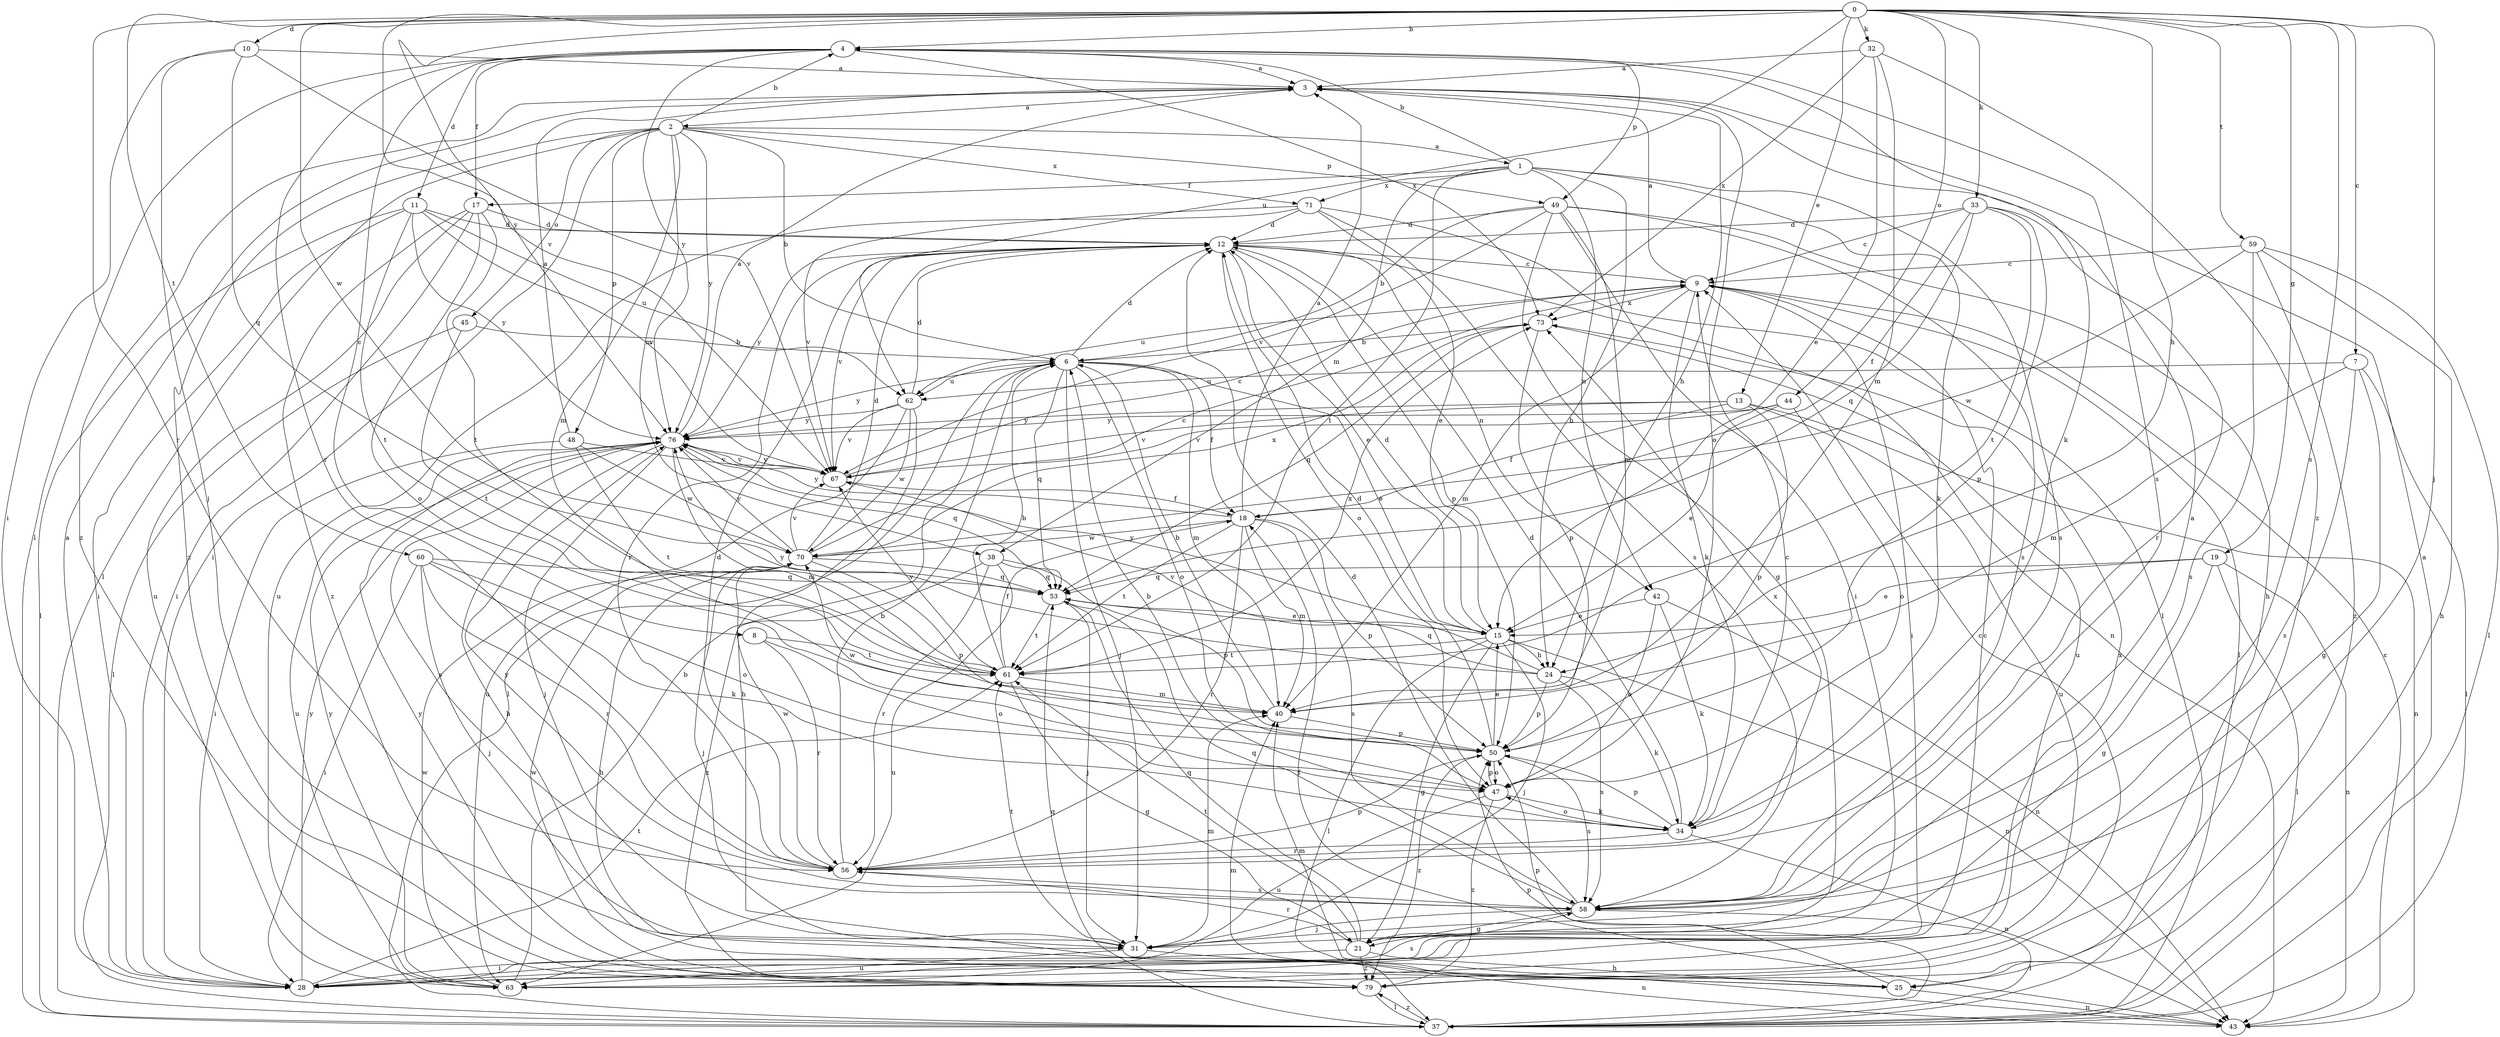 strict digraph  {
0;
1;
2;
3;
4;
6;
7;
8;
9;
10;
11;
12;
13;
15;
17;
18;
19;
21;
24;
25;
28;
31;
32;
33;
34;
37;
38;
40;
42;
43;
44;
45;
47;
48;
49;
50;
53;
56;
58;
59;
60;
61;
62;
63;
67;
70;
71;
73;
76;
79;
0 -> 4  [label=b];
0 -> 7  [label=c];
0 -> 10  [label=d];
0 -> 13  [label=e];
0 -> 19  [label=g];
0 -> 24  [label=h];
0 -> 31  [label=j];
0 -> 32  [label=k];
0 -> 33  [label=k];
0 -> 44  [label=o];
0 -> 56  [label=r];
0 -> 58  [label=s];
0 -> 59  [label=t];
0 -> 60  [label=t];
0 -> 62  [label=u];
0 -> 67  [label=v];
0 -> 70  [label=w];
0 -> 76  [label=y];
1 -> 4  [label=b];
1 -> 17  [label=f];
1 -> 24  [label=h];
1 -> 34  [label=k];
1 -> 38  [label=m];
1 -> 42  [label=n];
1 -> 58  [label=s];
1 -> 61  [label=t];
1 -> 71  [label=x];
2 -> 1  [label=a];
2 -> 4  [label=b];
2 -> 6  [label=b];
2 -> 28  [label=i];
2 -> 37  [label=l];
2 -> 38  [label=m];
2 -> 40  [label=m];
2 -> 45  [label=o];
2 -> 48  [label=p];
2 -> 49  [label=p];
2 -> 71  [label=x];
2 -> 76  [label=y];
2 -> 79  [label=z];
3 -> 2  [label=a];
3 -> 24  [label=h];
3 -> 47  [label=o];
3 -> 79  [label=z];
4 -> 3  [label=a];
4 -> 8  [label=c];
4 -> 11  [label=d];
4 -> 17  [label=f];
4 -> 34  [label=k];
4 -> 37  [label=l];
4 -> 49  [label=p];
4 -> 56  [label=r];
4 -> 58  [label=s];
4 -> 73  [label=x];
4 -> 76  [label=y];
6 -> 12  [label=d];
6 -> 15  [label=e];
6 -> 18  [label=f];
6 -> 31  [label=j];
6 -> 37  [label=l];
6 -> 40  [label=m];
6 -> 47  [label=o];
6 -> 53  [label=q];
6 -> 62  [label=u];
6 -> 76  [label=y];
7 -> 21  [label=g];
7 -> 37  [label=l];
7 -> 40  [label=m];
7 -> 58  [label=s];
7 -> 62  [label=u];
8 -> 47  [label=o];
8 -> 56  [label=r];
8 -> 61  [label=t];
9 -> 3  [label=a];
9 -> 28  [label=i];
9 -> 34  [label=k];
9 -> 37  [label=l];
9 -> 40  [label=m];
9 -> 62  [label=u];
9 -> 73  [label=x];
10 -> 3  [label=a];
10 -> 28  [label=i];
10 -> 31  [label=j];
10 -> 53  [label=q];
10 -> 67  [label=v];
11 -> 12  [label=d];
11 -> 28  [label=i];
11 -> 37  [label=l];
11 -> 61  [label=t];
11 -> 62  [label=u];
11 -> 67  [label=v];
11 -> 76  [label=y];
12 -> 9  [label=c];
12 -> 15  [label=e];
12 -> 42  [label=n];
12 -> 43  [label=n];
12 -> 47  [label=o];
12 -> 50  [label=p];
12 -> 56  [label=r];
12 -> 67  [label=v];
12 -> 76  [label=y];
13 -> 18  [label=f];
13 -> 43  [label=n];
13 -> 50  [label=p];
13 -> 63  [label=u];
13 -> 67  [label=v];
13 -> 76  [label=y];
15 -> 12  [label=d];
15 -> 21  [label=g];
15 -> 24  [label=h];
15 -> 31  [label=j];
15 -> 37  [label=l];
15 -> 43  [label=n];
15 -> 61  [label=t];
15 -> 76  [label=y];
17 -> 12  [label=d];
17 -> 28  [label=i];
17 -> 47  [label=o];
17 -> 61  [label=t];
17 -> 63  [label=u];
17 -> 79  [label=z];
18 -> 3  [label=a];
18 -> 40  [label=m];
18 -> 50  [label=p];
18 -> 56  [label=r];
18 -> 58  [label=s];
18 -> 61  [label=t];
18 -> 70  [label=w];
18 -> 76  [label=y];
19 -> 15  [label=e];
19 -> 21  [label=g];
19 -> 37  [label=l];
19 -> 43  [label=n];
19 -> 53  [label=q];
21 -> 25  [label=h];
21 -> 28  [label=i];
21 -> 53  [label=q];
21 -> 56  [label=r];
21 -> 61  [label=t];
21 -> 79  [label=z];
24 -> 34  [label=k];
24 -> 50  [label=p];
24 -> 53  [label=q];
24 -> 58  [label=s];
24 -> 67  [label=v];
24 -> 76  [label=y];
25 -> 40  [label=m];
25 -> 43  [label=n];
25 -> 50  [label=p];
28 -> 3  [label=a];
28 -> 9  [label=c];
28 -> 58  [label=s];
28 -> 61  [label=t];
28 -> 73  [label=x];
28 -> 76  [label=y];
31 -> 3  [label=a];
31 -> 40  [label=m];
31 -> 43  [label=n];
31 -> 61  [label=t];
31 -> 63  [label=u];
32 -> 3  [label=a];
32 -> 15  [label=e];
32 -> 40  [label=m];
32 -> 73  [label=x];
32 -> 79  [label=z];
33 -> 9  [label=c];
33 -> 12  [label=d];
33 -> 18  [label=f];
33 -> 50  [label=p];
33 -> 53  [label=q];
33 -> 56  [label=r];
33 -> 61  [label=t];
34 -> 6  [label=b];
34 -> 9  [label=c];
34 -> 12  [label=d];
34 -> 43  [label=n];
34 -> 47  [label=o];
34 -> 50  [label=p];
34 -> 56  [label=r];
37 -> 3  [label=a];
37 -> 50  [label=p];
37 -> 53  [label=q];
37 -> 79  [label=z];
38 -> 50  [label=p];
38 -> 53  [label=q];
38 -> 56  [label=r];
38 -> 63  [label=u];
38 -> 79  [label=z];
40 -> 6  [label=b];
40 -> 50  [label=p];
42 -> 15  [label=e];
42 -> 34  [label=k];
42 -> 43  [label=n];
42 -> 47  [label=o];
43 -> 9  [label=c];
43 -> 18  [label=f];
43 -> 40  [label=m];
44 -> 15  [label=e];
44 -> 47  [label=o];
44 -> 67  [label=v];
44 -> 76  [label=y];
45 -> 6  [label=b];
45 -> 37  [label=l];
45 -> 61  [label=t];
47 -> 34  [label=k];
47 -> 50  [label=p];
47 -> 63  [label=u];
47 -> 79  [label=z];
48 -> 3  [label=a];
48 -> 28  [label=i];
48 -> 61  [label=t];
48 -> 67  [label=v];
48 -> 70  [label=w];
49 -> 6  [label=b];
49 -> 12  [label=d];
49 -> 21  [label=g];
49 -> 25  [label=h];
49 -> 28  [label=i];
49 -> 40  [label=m];
49 -> 58  [label=s];
49 -> 67  [label=v];
50 -> 12  [label=d];
50 -> 15  [label=e];
50 -> 47  [label=o];
50 -> 58  [label=s];
50 -> 70  [label=w];
50 -> 79  [label=z];
53 -> 15  [label=e];
53 -> 31  [label=j];
53 -> 61  [label=t];
56 -> 6  [label=b];
56 -> 12  [label=d];
56 -> 50  [label=p];
56 -> 58  [label=s];
56 -> 70  [label=w];
56 -> 73  [label=x];
58 -> 12  [label=d];
58 -> 21  [label=g];
58 -> 31  [label=j];
58 -> 37  [label=l];
58 -> 53  [label=q];
58 -> 76  [label=y];
59 -> 9  [label=c];
59 -> 25  [label=h];
59 -> 37  [label=l];
59 -> 58  [label=s];
59 -> 70  [label=w];
59 -> 79  [label=z];
60 -> 28  [label=i];
60 -> 31  [label=j];
60 -> 34  [label=k];
60 -> 47  [label=o];
60 -> 53  [label=q];
60 -> 56  [label=r];
61 -> 6  [label=b];
61 -> 18  [label=f];
61 -> 21  [label=g];
61 -> 40  [label=m];
61 -> 67  [label=v];
61 -> 73  [label=x];
62 -> 12  [label=d];
62 -> 25  [label=h];
62 -> 63  [label=u];
62 -> 67  [label=v];
62 -> 70  [label=w];
62 -> 76  [label=y];
63 -> 6  [label=b];
63 -> 70  [label=w];
63 -> 76  [label=y];
67 -> 9  [label=c];
67 -> 18  [label=f];
67 -> 76  [label=y];
70 -> 9  [label=c];
70 -> 12  [label=d];
70 -> 25  [label=h];
70 -> 31  [label=j];
70 -> 50  [label=p];
70 -> 53  [label=q];
70 -> 67  [label=v];
70 -> 73  [label=x];
70 -> 76  [label=y];
71 -> 12  [label=d];
71 -> 15  [label=e];
71 -> 37  [label=l];
71 -> 58  [label=s];
71 -> 63  [label=u];
71 -> 67  [label=v];
73 -> 6  [label=b];
73 -> 50  [label=p];
73 -> 53  [label=q];
73 -> 63  [label=u];
76 -> 3  [label=a];
76 -> 25  [label=h];
76 -> 31  [label=j];
76 -> 40  [label=m];
76 -> 53  [label=q];
76 -> 58  [label=s];
76 -> 63  [label=u];
76 -> 67  [label=v];
79 -> 9  [label=c];
79 -> 37  [label=l];
79 -> 70  [label=w];
79 -> 76  [label=y];
}
